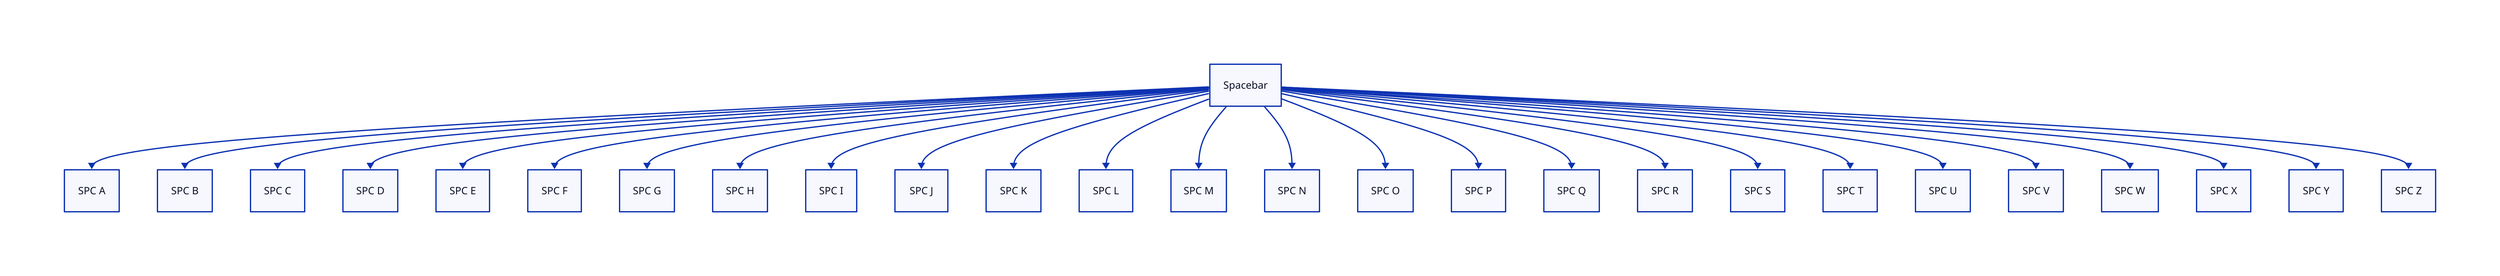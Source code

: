 SPC: Spacebar
SPC  -> SPC A
SPC  -> SPC B
SPC  -> SPC C
SPC  -> SPC D
SPC  -> SPC E
SPC  -> SPC F
SPC  -> SPC G
SPC  -> SPC H
SPC  -> SPC I
SPC  -> SPC J
SPC  -> SPC K
SPC  -> SPC L
SPC  -> SPC M
SPC  -> SPC N
SPC  -> SPC O
SPC  -> SPC P
SPC  -> SPC Q
SPC  -> SPC R
SPC  -> SPC S
SPC  -> SPC T
SPC  -> SPC U
SPC  -> SPC V
SPC  -> SPC W
SPC  -> SPC X
SPC  -> SPC Y
SPC  -> SPC Z

